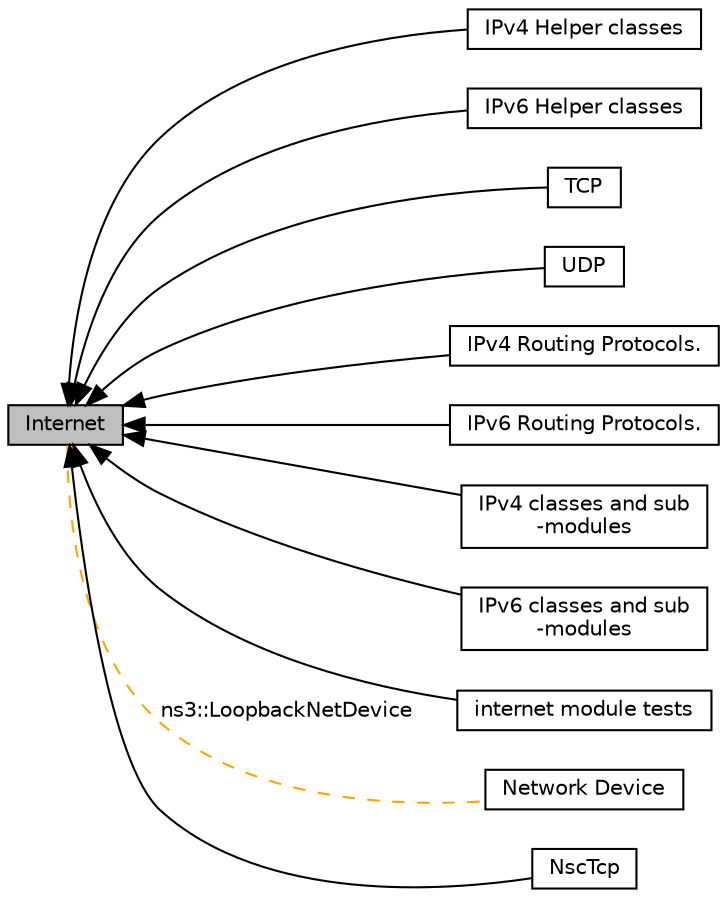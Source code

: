 digraph "Internet"
{
  edge [fontname="Helvetica",fontsize="10",labelfontname="Helvetica",labelfontsize="10"];
  node [fontname="Helvetica",fontsize="10",shape=record];
  rankdir=LR;
  Node1 [label="IPv4 Helper classes",height=0.2,width=0.4,color="black", fillcolor="white", style="filled",URL="$db/d89/group__ipv4Helpers.html"];
  Node2 [label="IPv6 Helper classes",height=0.2,width=0.4,color="black", fillcolor="white", style="filled",URL="$d6/d2b/group__ipv6Helpers.html"];
  Node8 [label="TCP",height=0.2,width=0.4,color="black", fillcolor="white", style="filled",URL="$db/dd6/group__tcp.html"];
  Node9 [label="UDP",height=0.2,width=0.4,color="black", fillcolor="white", style="filled",URL="$d2/d11/group__udp.html"];
  Node3 [label="IPv4 Routing Protocols.",height=0.2,width=0.4,color="black", fillcolor="white", style="filled",URL="$d0/d2d/group__ipv4Routing.html"];
  Node5 [label="IPv6 Routing Protocols.",height=0.2,width=0.4,color="black", fillcolor="white", style="filled",URL="$d6/d32/group__ipv6Routing.html"];
  Node4 [label="IPv4 classes and sub\l-modules",height=0.2,width=0.4,color="black", fillcolor="white", style="filled",URL="$dd/d90/group__ipv4.html"];
  Node6 [label="IPv6 classes and sub\l-modules",height=0.2,width=0.4,color="black", fillcolor="white", style="filled",URL="$d1/d00/group__ipv6.html"];
  Node10 [label="internet module tests",height=0.2,width=0.4,color="black", fillcolor="white", style="filled",URL="$d3/d39/group__internet-test.html"];
  Node11 [label="Network Device",height=0.2,width=0.4,color="black", fillcolor="white", style="filled",URL="$d2/d15/group__netdevice.html"];
  Node7 [label="NscTcp",height=0.2,width=0.4,color="black", fillcolor="white", style="filled",URL="$d6/dbe/group__nsctcp.html"];
  Node0 [label="Internet",height=0.2,width=0.4,color="black", fillcolor="grey75", style="filled", fontcolor="black"];
  Node0->Node1 [shape=plaintext, dir="back", style="solid"];
  Node0->Node2 [shape=plaintext, dir="back", style="solid"];
  Node0->Node3 [shape=plaintext, dir="back", style="solid"];
  Node0->Node4 [shape=plaintext, dir="back", style="solid"];
  Node0->Node5 [shape=plaintext, dir="back", style="solid"];
  Node0->Node6 [shape=plaintext, dir="back", style="solid"];
  Node0->Node7 [shape=plaintext, dir="back", style="solid"];
  Node0->Node8 [shape=plaintext, dir="back", style="solid"];
  Node0->Node9 [shape=plaintext, dir="back", style="solid"];
  Node0->Node10 [shape=plaintext, dir="back", style="solid"];
  Node0->Node11 [shape=plaintext, label="ns3::LoopbackNetDevice", color="orange", dir="none", style="dashed"];
}
